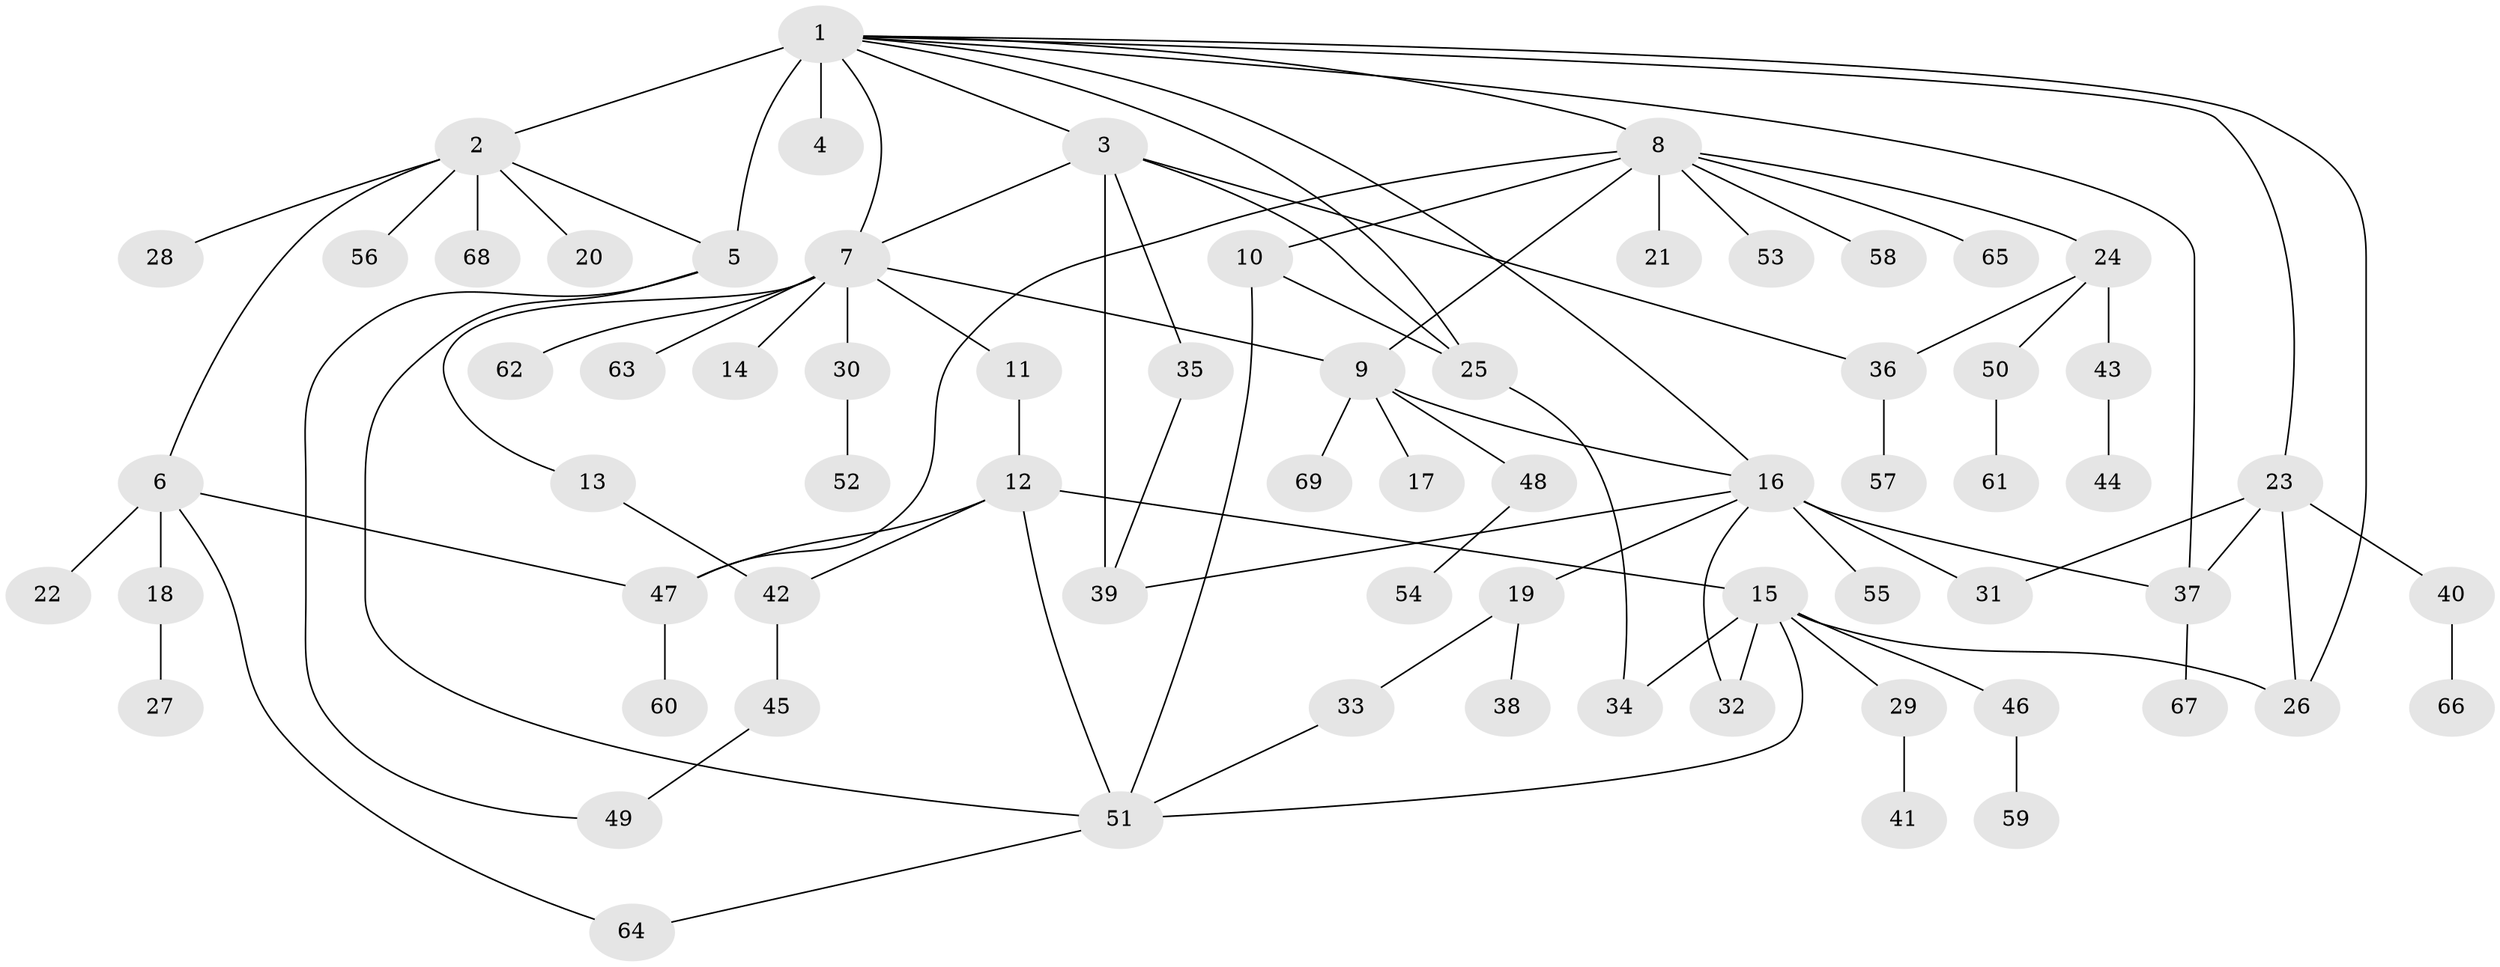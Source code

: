 // original degree distribution, {20: 0.0072992700729927005, 8: 0.0072992700729927005, 12: 0.014598540145985401, 2: 0.2116788321167883, 1: 0.5474452554744526, 4: 0.058394160583941604, 10: 0.014598540145985401, 7: 0.014598540145985401, 5: 0.014598540145985401, 11: 0.0072992700729927005, 3: 0.08029197080291971, 13: 0.0072992700729927005, 6: 0.014598540145985401}
// Generated by graph-tools (version 1.1) at 2025/35/03/09/25 02:35:38]
// undirected, 69 vertices, 93 edges
graph export_dot {
graph [start="1"]
  node [color=gray90,style=filled];
  1;
  2;
  3;
  4;
  5;
  6;
  7;
  8;
  9;
  10;
  11;
  12;
  13;
  14;
  15;
  16;
  17;
  18;
  19;
  20;
  21;
  22;
  23;
  24;
  25;
  26;
  27;
  28;
  29;
  30;
  31;
  32;
  33;
  34;
  35;
  36;
  37;
  38;
  39;
  40;
  41;
  42;
  43;
  44;
  45;
  46;
  47;
  48;
  49;
  50;
  51;
  52;
  53;
  54;
  55;
  56;
  57;
  58;
  59;
  60;
  61;
  62;
  63;
  64;
  65;
  66;
  67;
  68;
  69;
  1 -- 2 [weight=1.0];
  1 -- 3 [weight=1.0];
  1 -- 4 [weight=1.0];
  1 -- 5 [weight=7.0];
  1 -- 7 [weight=1.0];
  1 -- 8 [weight=1.0];
  1 -- 16 [weight=1.0];
  1 -- 23 [weight=1.0];
  1 -- 25 [weight=1.0];
  1 -- 26 [weight=1.0];
  1 -- 37 [weight=1.0];
  2 -- 5 [weight=1.0];
  2 -- 6 [weight=1.0];
  2 -- 20 [weight=1.0];
  2 -- 28 [weight=1.0];
  2 -- 56 [weight=1.0];
  2 -- 68 [weight=1.0];
  3 -- 7 [weight=1.0];
  3 -- 25 [weight=1.0];
  3 -- 35 [weight=1.0];
  3 -- 36 [weight=1.0];
  3 -- 39 [weight=5.0];
  5 -- 49 [weight=1.0];
  5 -- 51 [weight=1.0];
  6 -- 18 [weight=1.0];
  6 -- 22 [weight=3.0];
  6 -- 47 [weight=1.0];
  6 -- 64 [weight=1.0];
  7 -- 9 [weight=1.0];
  7 -- 11 [weight=1.0];
  7 -- 13 [weight=1.0];
  7 -- 14 [weight=1.0];
  7 -- 30 [weight=1.0];
  7 -- 62 [weight=1.0];
  7 -- 63 [weight=1.0];
  8 -- 9 [weight=1.0];
  8 -- 10 [weight=1.0];
  8 -- 21 [weight=1.0];
  8 -- 24 [weight=1.0];
  8 -- 47 [weight=1.0];
  8 -- 53 [weight=1.0];
  8 -- 58 [weight=1.0];
  8 -- 65 [weight=1.0];
  9 -- 16 [weight=1.0];
  9 -- 17 [weight=1.0];
  9 -- 48 [weight=1.0];
  9 -- 69 [weight=1.0];
  10 -- 25 [weight=2.0];
  10 -- 51 [weight=1.0];
  11 -- 12 [weight=8.0];
  12 -- 15 [weight=1.0];
  12 -- 42 [weight=1.0];
  12 -- 47 [weight=1.0];
  12 -- 51 [weight=1.0];
  13 -- 42 [weight=1.0];
  15 -- 26 [weight=1.0];
  15 -- 29 [weight=1.0];
  15 -- 32 [weight=1.0];
  15 -- 34 [weight=3.0];
  15 -- 46 [weight=1.0];
  15 -- 51 [weight=1.0];
  16 -- 19 [weight=1.0];
  16 -- 31 [weight=4.0];
  16 -- 32 [weight=1.0];
  16 -- 37 [weight=1.0];
  16 -- 39 [weight=1.0];
  16 -- 55 [weight=1.0];
  18 -- 27 [weight=1.0];
  19 -- 33 [weight=1.0];
  19 -- 38 [weight=1.0];
  23 -- 26 [weight=1.0];
  23 -- 31 [weight=1.0];
  23 -- 37 [weight=1.0];
  23 -- 40 [weight=1.0];
  24 -- 36 [weight=1.0];
  24 -- 43 [weight=1.0];
  24 -- 50 [weight=1.0];
  25 -- 34 [weight=1.0];
  29 -- 41 [weight=2.0];
  30 -- 52 [weight=1.0];
  33 -- 51 [weight=1.0];
  35 -- 39 [weight=1.0];
  36 -- 57 [weight=1.0];
  37 -- 67 [weight=1.0];
  40 -- 66 [weight=1.0];
  42 -- 45 [weight=1.0];
  43 -- 44 [weight=3.0];
  45 -- 49 [weight=1.0];
  46 -- 59 [weight=1.0];
  47 -- 60 [weight=1.0];
  48 -- 54 [weight=1.0];
  50 -- 61 [weight=1.0];
  51 -- 64 [weight=1.0];
}
